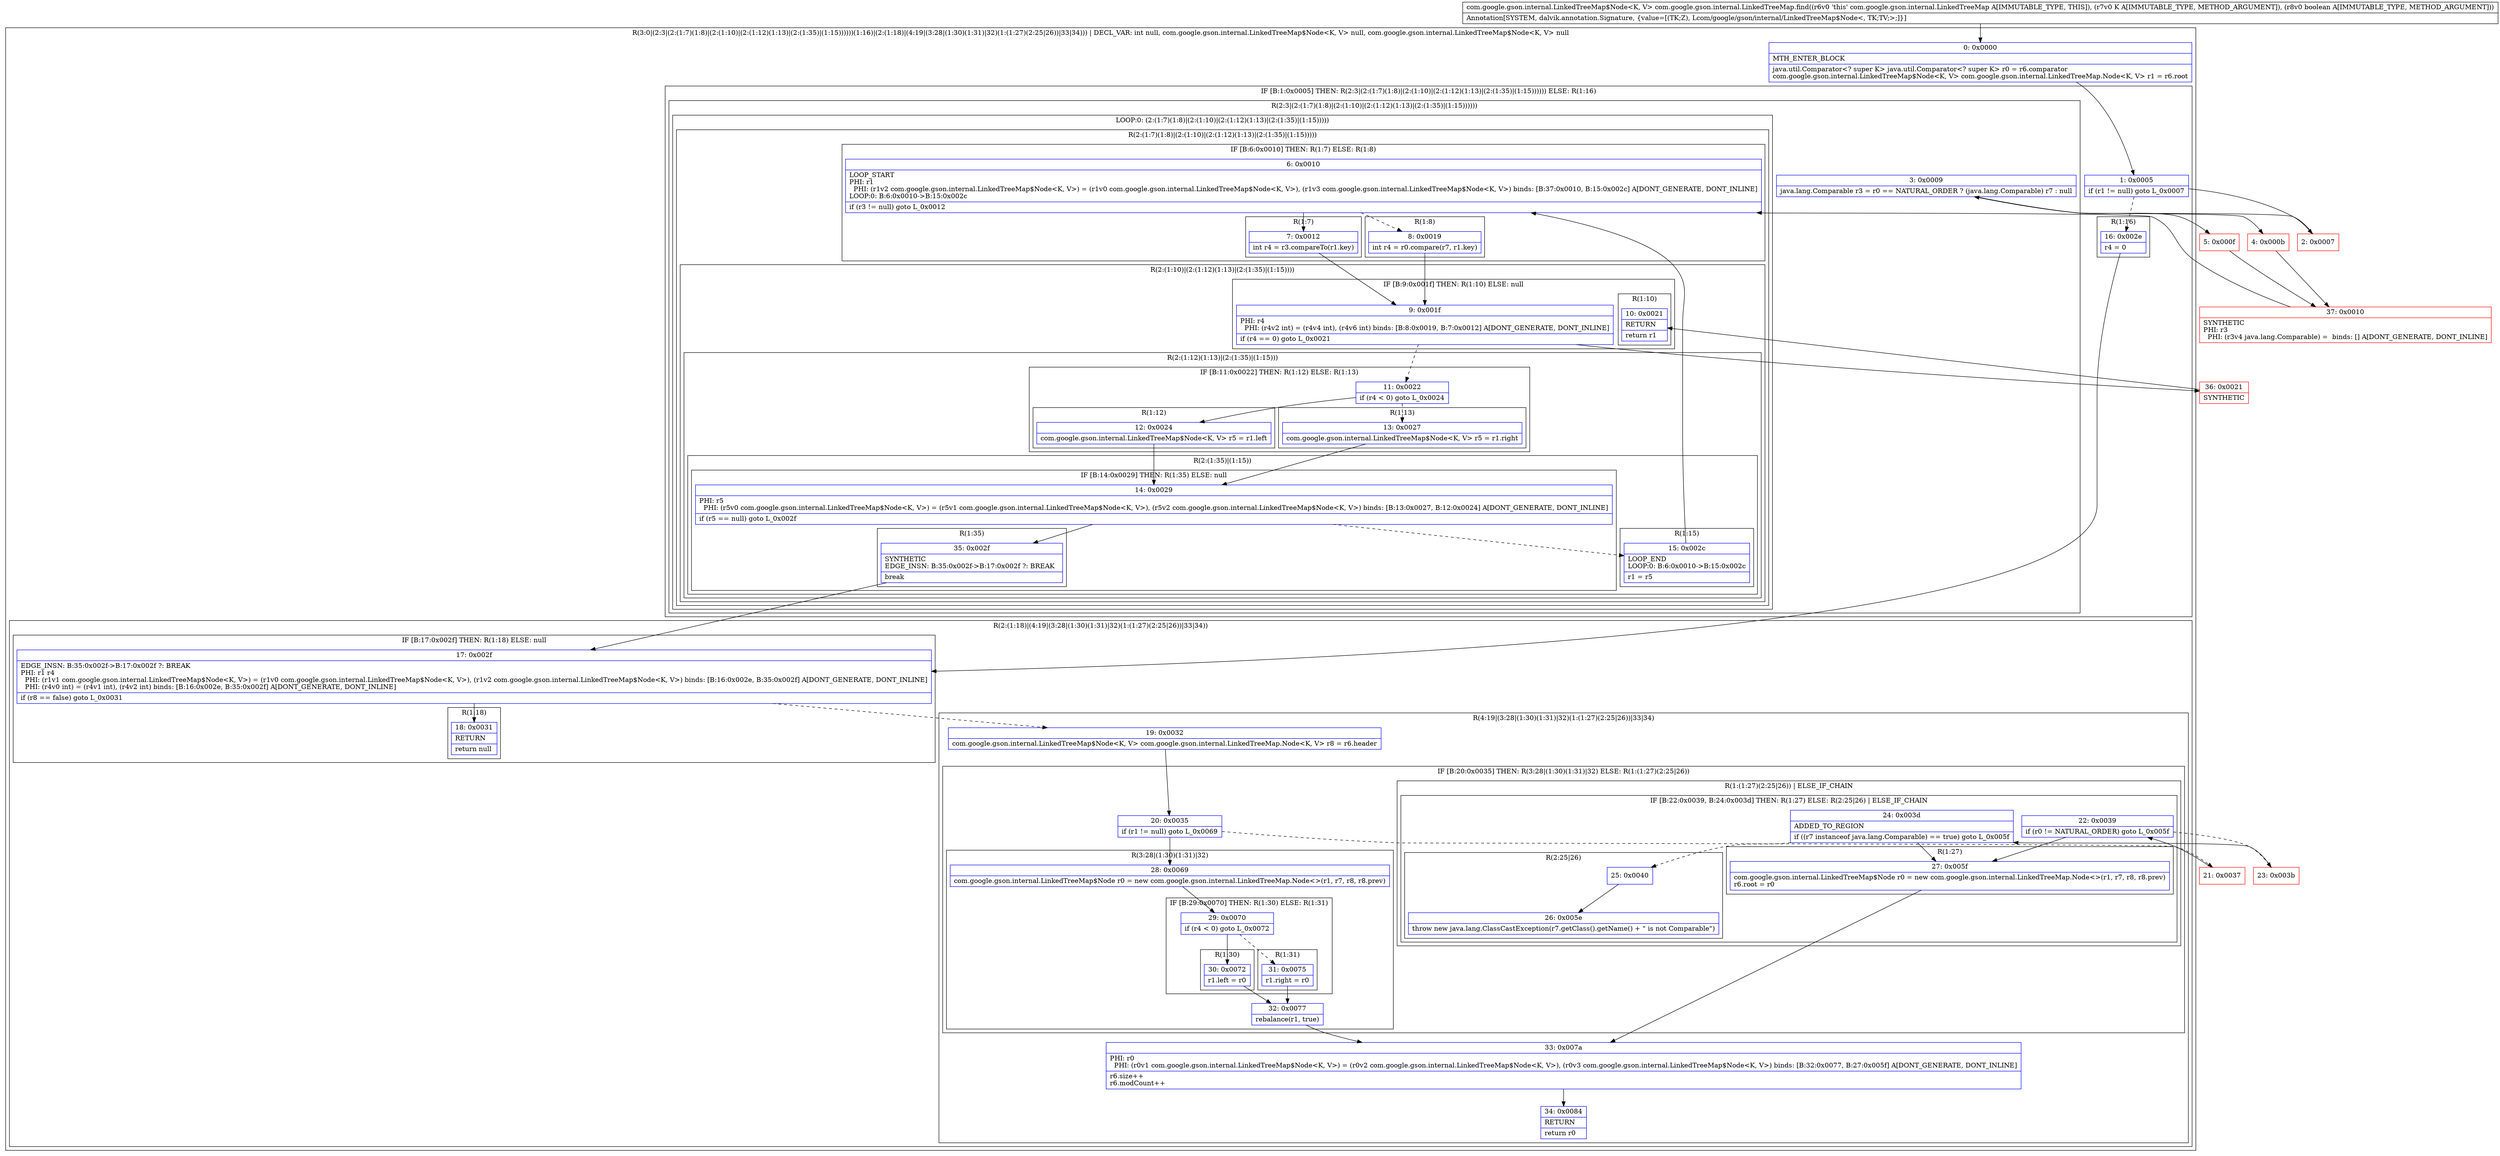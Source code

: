 digraph "CFG forcom.google.gson.internal.LinkedTreeMap.find(Ljava\/lang\/Object;Z)Lcom\/google\/gson\/internal\/LinkedTreeMap$Node;" {
subgraph cluster_Region_319404956 {
label = "R(3:0|(2:3|(2:(1:7)(1:8)|(2:(1:10)|(2:(1:12)(1:13)|(2:(1:35)|(1:15))))))(1:16)|(2:(1:18)|(4:19|(3:28|(1:30)(1:31)|32)(1:(1:27)(2:25|26))|33|34))) | DECL_VAR: int null, com.google.gson.internal.LinkedTreeMap$Node\<K, V\> null, com.google.gson.internal.LinkedTreeMap$Node\<K, V\> null\l";
node [shape=record,color=blue];
Node_0 [shape=record,label="{0\:\ 0x0000|MTH_ENTER_BLOCK\l|java.util.Comparator\<? super K\> java.util.Comparator\<? super K\> r0 = r6.comparator\lcom.google.gson.internal.LinkedTreeMap$Node\<K, V\> com.google.gson.internal.LinkedTreeMap.Node\<K, V\> r1 = r6.root\l}"];
subgraph cluster_IfRegion_729444554 {
label = "IF [B:1:0x0005] THEN: R(2:3|(2:(1:7)(1:8)|(2:(1:10)|(2:(1:12)(1:13)|(2:(1:35)|(1:15)))))) ELSE: R(1:16)";
node [shape=record,color=blue];
Node_1 [shape=record,label="{1\:\ 0x0005|if (r1 != null) goto L_0x0007\l}"];
subgraph cluster_Region_765684648 {
label = "R(2:3|(2:(1:7)(1:8)|(2:(1:10)|(2:(1:12)(1:13)|(2:(1:35)|(1:15))))))";
node [shape=record,color=blue];
Node_3 [shape=record,label="{3\:\ 0x0009|java.lang.Comparable r3 = r0 == NATURAL_ORDER ? (java.lang.Comparable) r7 : null\l}"];
subgraph cluster_LoopRegion_591618563 {
label = "LOOP:0: (2:(1:7)(1:8)|(2:(1:10)|(2:(1:12)(1:13)|(2:(1:35)|(1:15)))))";
node [shape=record,color=blue];
subgraph cluster_Region_718098000 {
label = "R(2:(1:7)(1:8)|(2:(1:10)|(2:(1:12)(1:13)|(2:(1:35)|(1:15)))))";
node [shape=record,color=blue];
subgraph cluster_IfRegion_984811708 {
label = "IF [B:6:0x0010] THEN: R(1:7) ELSE: R(1:8)";
node [shape=record,color=blue];
Node_6 [shape=record,label="{6\:\ 0x0010|LOOP_START\lPHI: r1 \l  PHI: (r1v2 com.google.gson.internal.LinkedTreeMap$Node\<K, V\>) = (r1v0 com.google.gson.internal.LinkedTreeMap$Node\<K, V\>), (r1v3 com.google.gson.internal.LinkedTreeMap$Node\<K, V\>) binds: [B:37:0x0010, B:15:0x002c] A[DONT_GENERATE, DONT_INLINE]\lLOOP:0: B:6:0x0010\-\>B:15:0x002c\l|if (r3 != null) goto L_0x0012\l}"];
subgraph cluster_Region_1673195395 {
label = "R(1:7)";
node [shape=record,color=blue];
Node_7 [shape=record,label="{7\:\ 0x0012|int r4 = r3.compareTo(r1.key)\l}"];
}
subgraph cluster_Region_256313097 {
label = "R(1:8)";
node [shape=record,color=blue];
Node_8 [shape=record,label="{8\:\ 0x0019|int r4 = r0.compare(r7, r1.key)\l}"];
}
}
subgraph cluster_Region_1195922771 {
label = "R(2:(1:10)|(2:(1:12)(1:13)|(2:(1:35)|(1:15))))";
node [shape=record,color=blue];
subgraph cluster_IfRegion_1833382043 {
label = "IF [B:9:0x001f] THEN: R(1:10) ELSE: null";
node [shape=record,color=blue];
Node_9 [shape=record,label="{9\:\ 0x001f|PHI: r4 \l  PHI: (r4v2 int) = (r4v4 int), (r4v6 int) binds: [B:8:0x0019, B:7:0x0012] A[DONT_GENERATE, DONT_INLINE]\l|if (r4 == 0) goto L_0x0021\l}"];
subgraph cluster_Region_238939411 {
label = "R(1:10)";
node [shape=record,color=blue];
Node_10 [shape=record,label="{10\:\ 0x0021|RETURN\l|return r1\l}"];
}
}
subgraph cluster_Region_1437336650 {
label = "R(2:(1:12)(1:13)|(2:(1:35)|(1:15)))";
node [shape=record,color=blue];
subgraph cluster_IfRegion_366182241 {
label = "IF [B:11:0x0022] THEN: R(1:12) ELSE: R(1:13)";
node [shape=record,color=blue];
Node_11 [shape=record,label="{11\:\ 0x0022|if (r4 \< 0) goto L_0x0024\l}"];
subgraph cluster_Region_1025054751 {
label = "R(1:12)";
node [shape=record,color=blue];
Node_12 [shape=record,label="{12\:\ 0x0024|com.google.gson.internal.LinkedTreeMap$Node\<K, V\> r5 = r1.left\l}"];
}
subgraph cluster_Region_450445100 {
label = "R(1:13)";
node [shape=record,color=blue];
Node_13 [shape=record,label="{13\:\ 0x0027|com.google.gson.internal.LinkedTreeMap$Node\<K, V\> r5 = r1.right\l}"];
}
}
subgraph cluster_Region_271860293 {
label = "R(2:(1:35)|(1:15))";
node [shape=record,color=blue];
subgraph cluster_IfRegion_1143175984 {
label = "IF [B:14:0x0029] THEN: R(1:35) ELSE: null";
node [shape=record,color=blue];
Node_14 [shape=record,label="{14\:\ 0x0029|PHI: r5 \l  PHI: (r5v0 com.google.gson.internal.LinkedTreeMap$Node\<K, V\>) = (r5v1 com.google.gson.internal.LinkedTreeMap$Node\<K, V\>), (r5v2 com.google.gson.internal.LinkedTreeMap$Node\<K, V\>) binds: [B:13:0x0027, B:12:0x0024] A[DONT_GENERATE, DONT_INLINE]\l|if (r5 == null) goto L_0x002f\l}"];
subgraph cluster_Region_1905830314 {
label = "R(1:35)";
node [shape=record,color=blue];
Node_35 [shape=record,label="{35\:\ 0x002f|SYNTHETIC\lEDGE_INSN: B:35:0x002f\-\>B:17:0x002f ?: BREAK  \l|break\l}"];
}
}
subgraph cluster_Region_489858799 {
label = "R(1:15)";
node [shape=record,color=blue];
Node_15 [shape=record,label="{15\:\ 0x002c|LOOP_END\lLOOP:0: B:6:0x0010\-\>B:15:0x002c\l|r1 = r5\l}"];
}
}
}
}
}
}
}
subgraph cluster_Region_782966019 {
label = "R(1:16)";
node [shape=record,color=blue];
Node_16 [shape=record,label="{16\:\ 0x002e|r4 = 0\l}"];
}
}
subgraph cluster_Region_2143221903 {
label = "R(2:(1:18)|(4:19|(3:28|(1:30)(1:31)|32)(1:(1:27)(2:25|26))|33|34))";
node [shape=record,color=blue];
subgraph cluster_IfRegion_1303034711 {
label = "IF [B:17:0x002f] THEN: R(1:18) ELSE: null";
node [shape=record,color=blue];
Node_17 [shape=record,label="{17\:\ 0x002f|EDGE_INSN: B:35:0x002f\-\>B:17:0x002f ?: BREAK  \lPHI: r1 r4 \l  PHI: (r1v1 com.google.gson.internal.LinkedTreeMap$Node\<K, V\>) = (r1v0 com.google.gson.internal.LinkedTreeMap$Node\<K, V\>), (r1v2 com.google.gson.internal.LinkedTreeMap$Node\<K, V\>) binds: [B:16:0x002e, B:35:0x002f] A[DONT_GENERATE, DONT_INLINE]\l  PHI: (r4v0 int) = (r4v1 int), (r4v2 int) binds: [B:16:0x002e, B:35:0x002f] A[DONT_GENERATE, DONT_INLINE]\l|if (r8 == false) goto L_0x0031\l}"];
subgraph cluster_Region_303018793 {
label = "R(1:18)";
node [shape=record,color=blue];
Node_18 [shape=record,label="{18\:\ 0x0031|RETURN\l|return null\l}"];
}
}
subgraph cluster_Region_1335834800 {
label = "R(4:19|(3:28|(1:30)(1:31)|32)(1:(1:27)(2:25|26))|33|34)";
node [shape=record,color=blue];
Node_19 [shape=record,label="{19\:\ 0x0032|com.google.gson.internal.LinkedTreeMap$Node\<K, V\> com.google.gson.internal.LinkedTreeMap.Node\<K, V\> r8 = r6.header\l}"];
subgraph cluster_IfRegion_481449443 {
label = "IF [B:20:0x0035] THEN: R(3:28|(1:30)(1:31)|32) ELSE: R(1:(1:27)(2:25|26))";
node [shape=record,color=blue];
Node_20 [shape=record,label="{20\:\ 0x0035|if (r1 != null) goto L_0x0069\l}"];
subgraph cluster_Region_369337714 {
label = "R(3:28|(1:30)(1:31)|32)";
node [shape=record,color=blue];
Node_28 [shape=record,label="{28\:\ 0x0069|com.google.gson.internal.LinkedTreeMap$Node r0 = new com.google.gson.internal.LinkedTreeMap.Node\<\>(r1, r7, r8, r8.prev)\l}"];
subgraph cluster_IfRegion_644783419 {
label = "IF [B:29:0x0070] THEN: R(1:30) ELSE: R(1:31)";
node [shape=record,color=blue];
Node_29 [shape=record,label="{29\:\ 0x0070|if (r4 \< 0) goto L_0x0072\l}"];
subgraph cluster_Region_512654467 {
label = "R(1:30)";
node [shape=record,color=blue];
Node_30 [shape=record,label="{30\:\ 0x0072|r1.left = r0\l}"];
}
subgraph cluster_Region_1711977400 {
label = "R(1:31)";
node [shape=record,color=blue];
Node_31 [shape=record,label="{31\:\ 0x0075|r1.right = r0\l}"];
}
}
Node_32 [shape=record,label="{32\:\ 0x0077|rebalance(r1, true)\l}"];
}
subgraph cluster_Region_782005241 {
label = "R(1:(1:27)(2:25|26)) | ELSE_IF_CHAIN\l";
node [shape=record,color=blue];
subgraph cluster_IfRegion_1127821391 {
label = "IF [B:22:0x0039, B:24:0x003d] THEN: R(1:27) ELSE: R(2:25|26) | ELSE_IF_CHAIN\l";
node [shape=record,color=blue];
Node_22 [shape=record,label="{22\:\ 0x0039|if (r0 != NATURAL_ORDER) goto L_0x005f\l}"];
Node_24 [shape=record,label="{24\:\ 0x003d|ADDED_TO_REGION\l|if ((r7 instanceof java.lang.Comparable) == true) goto L_0x005f\l}"];
subgraph cluster_Region_1754922967 {
label = "R(1:27)";
node [shape=record,color=blue];
Node_27 [shape=record,label="{27\:\ 0x005f|com.google.gson.internal.LinkedTreeMap$Node r0 = new com.google.gson.internal.LinkedTreeMap.Node\<\>(r1, r7, r8, r8.prev)\lr6.root = r0\l}"];
}
subgraph cluster_Region_921961854 {
label = "R(2:25|26)";
node [shape=record,color=blue];
Node_25 [shape=record,label="{25\:\ 0x0040}"];
Node_26 [shape=record,label="{26\:\ 0x005e|throw new java.lang.ClassCastException(r7.getClass().getName() + \" is not Comparable\")\l}"];
}
}
}
}
Node_33 [shape=record,label="{33\:\ 0x007a|PHI: r0 \l  PHI: (r0v1 com.google.gson.internal.LinkedTreeMap$Node\<K, V\>) = (r0v2 com.google.gson.internal.LinkedTreeMap$Node\<K, V\>), (r0v3 com.google.gson.internal.LinkedTreeMap$Node\<K, V\>) binds: [B:32:0x0077, B:27:0x005f] A[DONT_GENERATE, DONT_INLINE]\l|r6.size++\lr6.modCount++\l}"];
Node_34 [shape=record,label="{34\:\ 0x0084|RETURN\l|return r0\l}"];
}
}
}
Node_2 [shape=record,color=red,label="{2\:\ 0x0007}"];
Node_4 [shape=record,color=red,label="{4\:\ 0x000b}"];
Node_5 [shape=record,color=red,label="{5\:\ 0x000f}"];
Node_21 [shape=record,color=red,label="{21\:\ 0x0037}"];
Node_23 [shape=record,color=red,label="{23\:\ 0x003b}"];
Node_36 [shape=record,color=red,label="{36\:\ 0x0021|SYNTHETIC\l}"];
Node_37 [shape=record,color=red,label="{37\:\ 0x0010|SYNTHETIC\lPHI: r3 \l  PHI: (r3v4 java.lang.Comparable) =  binds: [] A[DONT_GENERATE, DONT_INLINE]\l}"];
MethodNode[shape=record,label="{com.google.gson.internal.LinkedTreeMap$Node\<K, V\> com.google.gson.internal.LinkedTreeMap.find((r6v0 'this' com.google.gson.internal.LinkedTreeMap A[IMMUTABLE_TYPE, THIS]), (r7v0 K A[IMMUTABLE_TYPE, METHOD_ARGUMENT]), (r8v0 boolean A[IMMUTABLE_TYPE, METHOD_ARGUMENT]))  | Annotation[SYSTEM, dalvik.annotation.Signature, \{value=[(TK;Z), Lcom\/google\/gson\/internal\/LinkedTreeMap$Node\<, TK;TV;\>;]\}]\l}"];
MethodNode -> Node_0;
Node_0 -> Node_1;
Node_1 -> Node_2;
Node_1 -> Node_16[style=dashed];
Node_3 -> Node_4;
Node_3 -> Node_5;
Node_6 -> Node_7;
Node_6 -> Node_8[style=dashed];
Node_7 -> Node_9;
Node_8 -> Node_9;
Node_9 -> Node_11[style=dashed];
Node_9 -> Node_36;
Node_11 -> Node_12;
Node_11 -> Node_13[style=dashed];
Node_12 -> Node_14;
Node_13 -> Node_14;
Node_14 -> Node_15[style=dashed];
Node_14 -> Node_35;
Node_35 -> Node_17;
Node_15 -> Node_6;
Node_16 -> Node_17;
Node_17 -> Node_18;
Node_17 -> Node_19[style=dashed];
Node_19 -> Node_20;
Node_20 -> Node_21[style=dashed];
Node_20 -> Node_28;
Node_28 -> Node_29;
Node_29 -> Node_30;
Node_29 -> Node_31[style=dashed];
Node_30 -> Node_32;
Node_31 -> Node_32;
Node_32 -> Node_33;
Node_22 -> Node_23[style=dashed];
Node_22 -> Node_27;
Node_24 -> Node_25[style=dashed];
Node_24 -> Node_27;
Node_27 -> Node_33;
Node_25 -> Node_26;
Node_33 -> Node_34;
Node_2 -> Node_3;
Node_4 -> Node_37;
Node_5 -> Node_37;
Node_21 -> Node_22;
Node_23 -> Node_24;
Node_36 -> Node_10;
Node_37 -> Node_6;
}

